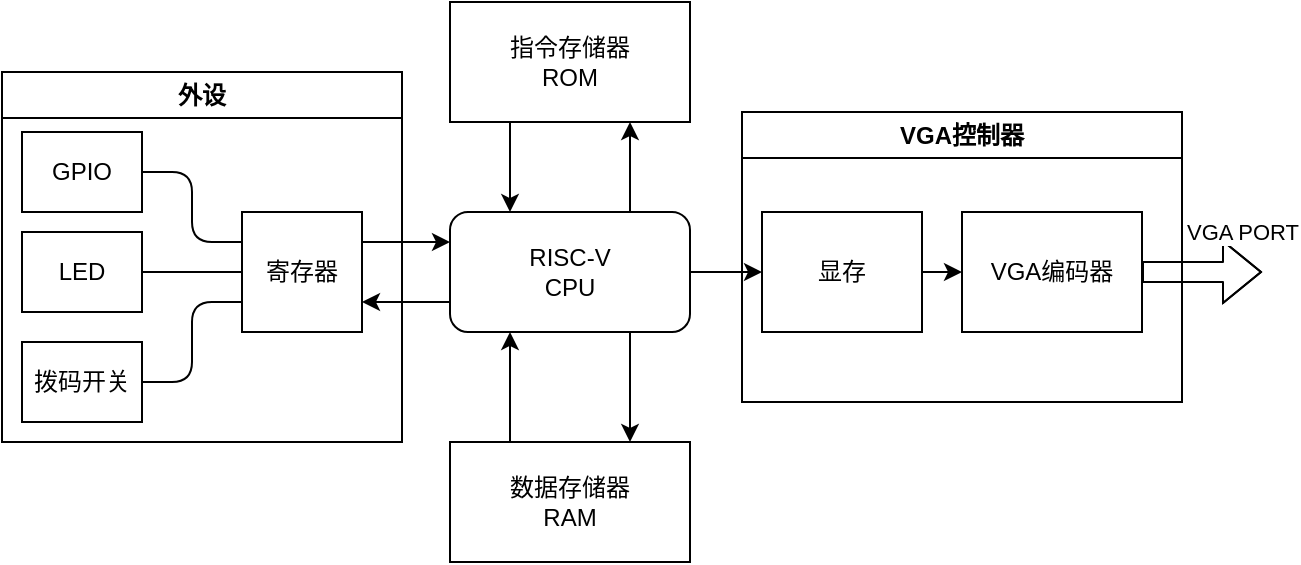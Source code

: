 <mxfile scale="1.5" border="0">
    <diagram id="56GWHX1-lMiM7D5tBIgn" name="第 1 页">
        <mxGraphModel dx="857" dy="428" grid="1" gridSize="10" guides="1" tooltips="1" connect="1" arrows="1" fold="1" page="1" pageScale="1" pageWidth="827" pageHeight="1169" math="0" shadow="0">
            <root>
                <mxCell id="0"/>
                <mxCell id="1" parent="0"/>
                <mxCell id="8" style="edgeStyle=orthogonalEdgeStyle;html=1;exitX=1;exitY=0.5;exitDx=0;exitDy=0;" edge="1" parent="1" source="3" target="6">
                    <mxGeometry relative="1" as="geometry">
                        <Array as="points"/>
                    </mxGeometry>
                </mxCell>
                <mxCell id="11" style="edgeStyle=orthogonalEdgeStyle;html=1;exitX=0.75;exitY=1;exitDx=0;exitDy=0;entryX=0.75;entryY=0;entryDx=0;entryDy=0;" edge="1" parent="1" source="3" target="5">
                    <mxGeometry relative="1" as="geometry"/>
                </mxCell>
                <mxCell id="13" style="edgeStyle=orthogonalEdgeStyle;html=1;exitX=0;exitY=0.75;exitDx=0;exitDy=0;entryX=1;entryY=0.75;entryDx=0;entryDy=0;" edge="1" parent="1" source="3" target="7">
                    <mxGeometry relative="1" as="geometry"/>
                </mxCell>
                <mxCell id="14" style="edgeStyle=orthogonalEdgeStyle;html=1;exitX=0.75;exitY=0;exitDx=0;exitDy=0;entryX=0.75;entryY=1;entryDx=0;entryDy=0;" edge="1" parent="1" source="3" target="4">
                    <mxGeometry relative="1" as="geometry"/>
                </mxCell>
                <mxCell id="3" value="RISC-V&lt;br&gt;CPU" style="rounded=1;whiteSpace=wrap;html=1;" vertex="1" parent="1">
                    <mxGeometry x="284" y="555" width="120" height="60" as="geometry"/>
                </mxCell>
                <mxCell id="9" style="edgeStyle=orthogonalEdgeStyle;html=1;exitX=0.25;exitY=1;exitDx=0;exitDy=0;entryX=0.25;entryY=0;entryDx=0;entryDy=0;" edge="1" parent="1" source="4" target="3">
                    <mxGeometry relative="1" as="geometry"/>
                </mxCell>
                <mxCell id="4" value="指令存储器&lt;br&gt;ROM" style="rounded=0;whiteSpace=wrap;html=1;" vertex="1" parent="1">
                    <mxGeometry x="284" y="450" width="120" height="60" as="geometry"/>
                </mxCell>
                <mxCell id="10" style="edgeStyle=orthogonalEdgeStyle;html=1;exitX=0.25;exitY=0;exitDx=0;exitDy=0;entryX=0.25;entryY=1;entryDx=0;entryDy=0;" edge="1" parent="1" source="5" target="3">
                    <mxGeometry relative="1" as="geometry"/>
                </mxCell>
                <mxCell id="5" value="数据存储器&lt;br&gt;RAM" style="rounded=0;whiteSpace=wrap;html=1;" vertex="1" parent="1">
                    <mxGeometry x="284" y="670" width="120" height="60" as="geometry"/>
                </mxCell>
                <mxCell id="12" style="edgeStyle=orthogonalEdgeStyle;html=1;exitX=1;exitY=0.25;exitDx=0;exitDy=0;entryX=0;entryY=0.25;entryDx=0;entryDy=0;" edge="1" parent="1" source="7" target="3">
                    <mxGeometry relative="1" as="geometry"/>
                </mxCell>
                <mxCell id="16" value="VGA控制器" style="swimlane;whiteSpace=wrap;html=1;" vertex="1" parent="1">
                    <mxGeometry x="430" y="505" width="220" height="145" as="geometry"/>
                </mxCell>
                <mxCell id="25" style="edgeStyle=orthogonalEdgeStyle;html=1;exitX=1;exitY=0.5;exitDx=0;exitDy=0;entryX=0;entryY=0.5;entryDx=0;entryDy=0;endArrow=classic;endFill=1;" edge="1" parent="16" source="6" target="17">
                    <mxGeometry relative="1" as="geometry"/>
                </mxCell>
                <mxCell id="6" value="显存" style="rounded=0;whiteSpace=wrap;html=1;" vertex="1" parent="16">
                    <mxGeometry x="10" y="50" width="80" height="60" as="geometry"/>
                </mxCell>
                <mxCell id="17" value="VGA编码器" style="rounded=0;whiteSpace=wrap;html=1;" vertex="1" parent="16">
                    <mxGeometry x="110" y="50" width="90" height="60" as="geometry"/>
                </mxCell>
                <mxCell id="18" value="外设" style="swimlane;whiteSpace=wrap;html=1;" vertex="1" parent="1">
                    <mxGeometry x="60" y="485" width="200" height="185" as="geometry"/>
                </mxCell>
                <mxCell id="19" value="GPIO" style="rounded=0;whiteSpace=wrap;html=1;" vertex="1" parent="18">
                    <mxGeometry x="10" y="30" width="60" height="40" as="geometry"/>
                </mxCell>
                <mxCell id="20" value="LED" style="rounded=0;whiteSpace=wrap;html=1;" vertex="1" parent="18">
                    <mxGeometry x="10" y="80" width="60" height="40" as="geometry"/>
                </mxCell>
                <mxCell id="21" value="拨码开关" style="rounded=0;whiteSpace=wrap;html=1;" vertex="1" parent="18">
                    <mxGeometry x="10" y="135" width="60" height="40" as="geometry"/>
                </mxCell>
                <mxCell id="7" value="寄存器" style="rounded=0;whiteSpace=wrap;html=1;" vertex="1" parent="18">
                    <mxGeometry x="120" y="70" width="60" height="60" as="geometry"/>
                </mxCell>
                <mxCell id="22" style="edgeStyle=orthogonalEdgeStyle;html=1;exitX=1;exitY=0.5;exitDx=0;exitDy=0;entryX=0;entryY=0.25;entryDx=0;entryDy=0;endArrow=none;endFill=0;" edge="1" parent="18" source="19" target="7">
                    <mxGeometry relative="1" as="geometry"/>
                </mxCell>
                <mxCell id="23" style="edgeStyle=orthogonalEdgeStyle;html=1;exitX=1;exitY=0.5;exitDx=0;exitDy=0;entryX=0;entryY=0.5;entryDx=0;entryDy=0;endArrow=none;endFill=0;" edge="1" parent="18" source="20" target="7">
                    <mxGeometry relative="1" as="geometry"/>
                </mxCell>
                <mxCell id="24" style="edgeStyle=orthogonalEdgeStyle;html=1;exitX=1;exitY=0.5;exitDx=0;exitDy=0;entryX=0;entryY=0.75;entryDx=0;entryDy=0;endArrow=none;endFill=0;" edge="1" parent="18" source="21" target="7">
                    <mxGeometry relative="1" as="geometry"/>
                </mxCell>
                <mxCell id="26" style="edgeStyle=orthogonalEdgeStyle;html=1;exitX=1;exitY=0.5;exitDx=0;exitDy=0;endArrow=block;endFill=0;shape=flexArrow;" edge="1" parent="1" source="17">
                    <mxGeometry relative="1" as="geometry">
                        <mxPoint x="690" y="585" as="targetPoint"/>
                    </mxGeometry>
                </mxCell>
                <mxCell id="27" value="VGA PORT" style="edgeLabel;html=1;align=center;verticalAlign=middle;resizable=0;points=[];" vertex="1" connectable="0" parent="26">
                    <mxGeometry x="0.562" y="-5" relative="1" as="geometry">
                        <mxPoint x="3" y="-25" as="offset"/>
                    </mxGeometry>
                </mxCell>
            </root>
        </mxGraphModel>
    </diagram>
</mxfile>